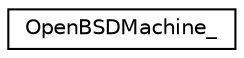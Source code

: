 digraph "Graphical Class Hierarchy"
{
  edge [fontname="Helvetica",fontsize="10",labelfontname="Helvetica",labelfontsize="10"];
  node [fontname="Helvetica",fontsize="10",shape=record];
  rankdir="LR";
  Node0 [label="OpenBSDMachine_",height=0.2,width=0.4,color="black", fillcolor="white", style="filled",URL="$structOpenBSDMachine__.html"];
}
